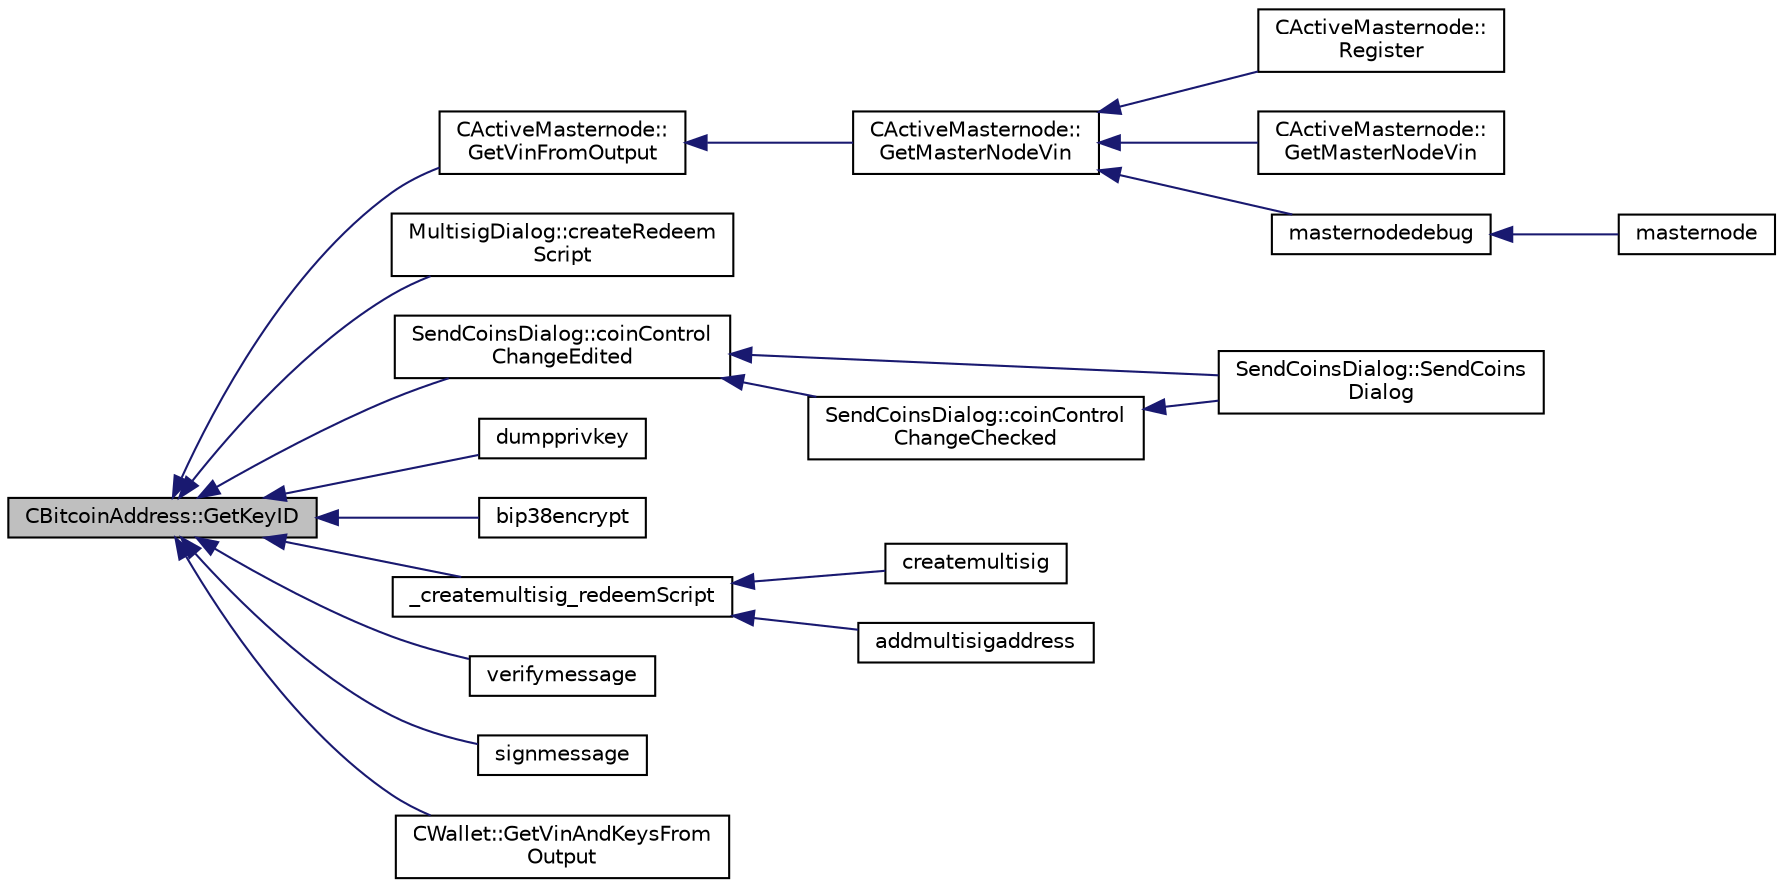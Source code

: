 digraph "CBitcoinAddress::GetKeyID"
{
  edge [fontname="Helvetica",fontsize="10",labelfontname="Helvetica",labelfontsize="10"];
  node [fontname="Helvetica",fontsize="10",shape=record];
  rankdir="LR";
  Node66 [label="CBitcoinAddress::GetKeyID",height=0.2,width=0.4,color="black", fillcolor="grey75", style="filled", fontcolor="black"];
  Node66 -> Node67 [dir="back",color="midnightblue",fontsize="10",style="solid",fontname="Helvetica"];
  Node67 [label="CActiveMasternode::\lGetVinFromOutput",height=0.2,width=0.4,color="black", fillcolor="white", style="filled",URL="$class_c_active_masternode.html#abc2ae1e24001f80ace4bbea2b6453944"];
  Node67 -> Node68 [dir="back",color="midnightblue",fontsize="10",style="solid",fontname="Helvetica"];
  Node68 [label="CActiveMasternode::\lGetMasterNodeVin",height=0.2,width=0.4,color="black", fillcolor="white", style="filled",URL="$class_c_active_masternode.html#adc93036b86ee9ef6abe5e0b783a51283",tooltip="Get 10000 PIV input that can be used for the Masternode. "];
  Node68 -> Node69 [dir="back",color="midnightblue",fontsize="10",style="solid",fontname="Helvetica"];
  Node69 [label="CActiveMasternode::\lRegister",height=0.2,width=0.4,color="black", fillcolor="white", style="filled",URL="$class_c_active_masternode.html#a99e26870efec1ea98738cda1a5a85702",tooltip="Register remote Masternode. "];
  Node68 -> Node70 [dir="back",color="midnightblue",fontsize="10",style="solid",fontname="Helvetica"];
  Node70 [label="CActiveMasternode::\lGetMasterNodeVin",height=0.2,width=0.4,color="black", fillcolor="white", style="filled",URL="$class_c_active_masternode.html#af9f32ec3d13b161d6a89839dab17b154",tooltip="Get 10000 PIV input that can be used for the Masternode. "];
  Node68 -> Node71 [dir="back",color="midnightblue",fontsize="10",style="solid",fontname="Helvetica"];
  Node71 [label="masternodedebug",height=0.2,width=0.4,color="black", fillcolor="white", style="filled",URL="$rpcmasternode_8cpp.html#a8522c187a75142b1b267edca0734238c"];
  Node71 -> Node72 [dir="back",color="midnightblue",fontsize="10",style="solid",fontname="Helvetica"];
  Node72 [label="masternode",height=0.2,width=0.4,color="black", fillcolor="white", style="filled",URL="$rpcmasternode_8cpp.html#a30609e443aeb47c29ed0878d16b1b5e1"];
  Node66 -> Node73 [dir="back",color="midnightblue",fontsize="10",style="solid",fontname="Helvetica"];
  Node73 [label="MultisigDialog::createRedeem\lScript",height=0.2,width=0.4,color="black", fillcolor="white", style="filled",URL="$class_multisig_dialog.html#a855bc7e7c77ab68f0cb5f9f62f4abf90"];
  Node66 -> Node74 [dir="back",color="midnightblue",fontsize="10",style="solid",fontname="Helvetica"];
  Node74 [label="SendCoinsDialog::coinControl\lChangeEdited",height=0.2,width=0.4,color="black", fillcolor="white", style="filled",URL="$class_send_coins_dialog.html#a1f419f2381bce2ae9b4a7bd140f25a4e"];
  Node74 -> Node75 [dir="back",color="midnightblue",fontsize="10",style="solid",fontname="Helvetica"];
  Node75 [label="SendCoinsDialog::SendCoins\lDialog",height=0.2,width=0.4,color="black", fillcolor="white", style="filled",URL="$class_send_coins_dialog.html#a0df5bc29d1df68eda44826651afc595f"];
  Node74 -> Node76 [dir="back",color="midnightblue",fontsize="10",style="solid",fontname="Helvetica"];
  Node76 [label="SendCoinsDialog::coinControl\lChangeChecked",height=0.2,width=0.4,color="black", fillcolor="white", style="filled",URL="$class_send_coins_dialog.html#a21224b0dedf14f7a6c05174bff9dea65"];
  Node76 -> Node75 [dir="back",color="midnightblue",fontsize="10",style="solid",fontname="Helvetica"];
  Node66 -> Node77 [dir="back",color="midnightblue",fontsize="10",style="solid",fontname="Helvetica"];
  Node77 [label="dumpprivkey",height=0.2,width=0.4,color="black", fillcolor="white", style="filled",URL="$rpcdump_8cpp.html#a4010fb238298e15c540d3e5ecd60f858"];
  Node66 -> Node78 [dir="back",color="midnightblue",fontsize="10",style="solid",fontname="Helvetica"];
  Node78 [label="bip38encrypt",height=0.2,width=0.4,color="black", fillcolor="white", style="filled",URL="$rpcdump_8cpp.html#a303f255a7509999ce1e535d5e7bb220d"];
  Node66 -> Node79 [dir="back",color="midnightblue",fontsize="10",style="solid",fontname="Helvetica"];
  Node79 [label="_createmultisig_redeemScript",height=0.2,width=0.4,color="black", fillcolor="white", style="filled",URL="$rpcwallet_8cpp.html#aa9b91e060b2d18fffb3b57a679441e68",tooltip="Used by addmultisigaddress / createmultisig: "];
  Node79 -> Node80 [dir="back",color="midnightblue",fontsize="10",style="solid",fontname="Helvetica"];
  Node80 [label="createmultisig",height=0.2,width=0.4,color="black", fillcolor="white", style="filled",URL="$rpcmisc_8cpp.html#a10f145bcadd06025abb3b065e2fa7a84"];
  Node79 -> Node81 [dir="back",color="midnightblue",fontsize="10",style="solid",fontname="Helvetica"];
  Node81 [label="addmultisigaddress",height=0.2,width=0.4,color="black", fillcolor="white", style="filled",URL="$rpcwallet_8cpp.html#a01e8a83cbd4209f10c71719383d7ca2d"];
  Node66 -> Node82 [dir="back",color="midnightblue",fontsize="10",style="solid",fontname="Helvetica"];
  Node82 [label="verifymessage",height=0.2,width=0.4,color="black", fillcolor="white", style="filled",URL="$rpcmisc_8cpp.html#ad8fce781dfd9dfd4866bba2a4589141a"];
  Node66 -> Node83 [dir="back",color="midnightblue",fontsize="10",style="solid",fontname="Helvetica"];
  Node83 [label="signmessage",height=0.2,width=0.4,color="black", fillcolor="white", style="filled",URL="$rpcwallet_8cpp.html#a315b42a2c859c4b50a54c1b05984928c"];
  Node66 -> Node84 [dir="back",color="midnightblue",fontsize="10",style="solid",fontname="Helvetica"];
  Node84 [label="CWallet::GetVinAndKeysFrom\lOutput",height=0.2,width=0.4,color="black", fillcolor="white", style="filled",URL="$group__map_wallet.html#ga7621515b3195b8c8fb130c509725c9f2",tooltip="Extract txin information and keys from output. "];
}
